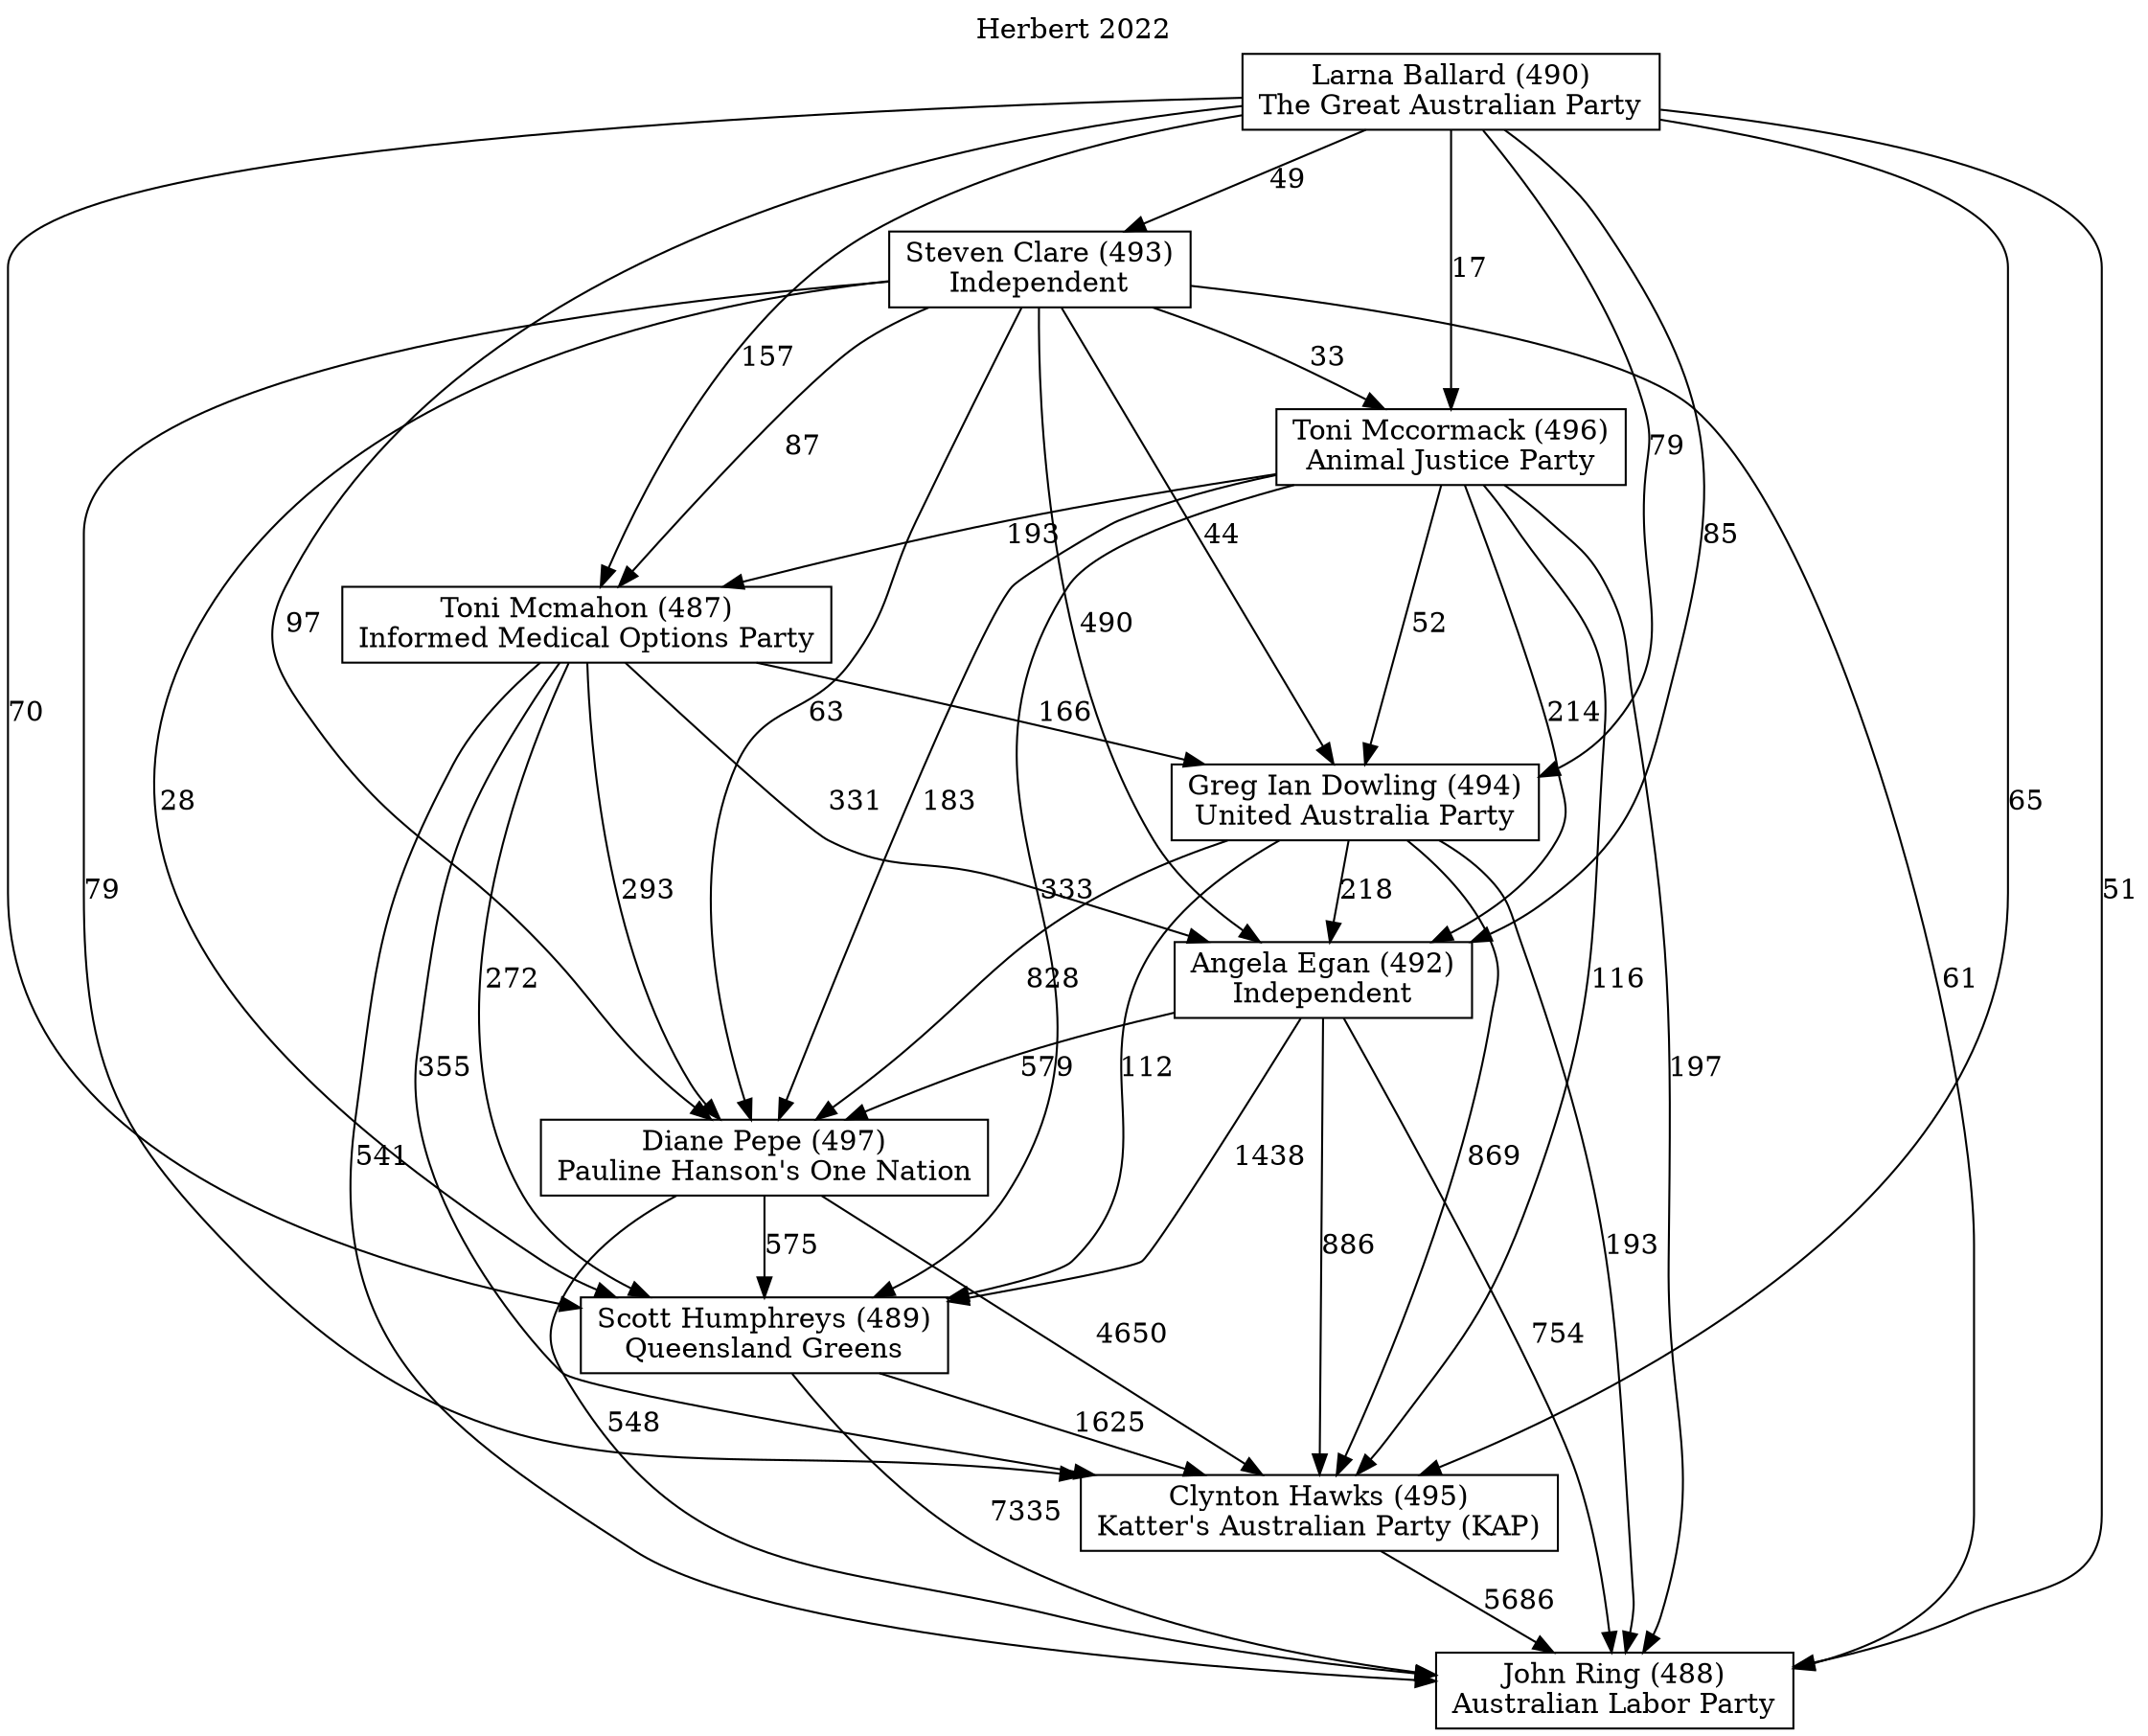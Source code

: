 // House preference flow
digraph "John Ring (488)_Herbert_2022" {
	graph [label="Herbert 2022" labelloc=t mclimit=10]
	node [shape=box]
	"Angela Egan (492)" [label="Angela Egan (492)
Independent"]
	"Toni Mcmahon (487)" [label="Toni Mcmahon (487)
Informed Medical Options Party"]
	"Scott Humphreys (489)" [label="Scott Humphreys (489)
Queensland Greens"]
	"Steven Clare (493)" [label="Steven Clare (493)
Independent"]
	"Diane Pepe (497)" [label="Diane Pepe (497)
Pauline Hanson's One Nation"]
	"Larna Ballard (490)" [label="Larna Ballard (490)
The Great Australian Party"]
	"John Ring (488)" [label="John Ring (488)
Australian Labor Party"]
	"Clynton Hawks (495)" [label="Clynton Hawks (495)
Katter's Australian Party (KAP)"]
	"Toni Mccormack (496)" [label="Toni Mccormack (496)
Animal Justice Party"]
	"Greg Ian Dowling (494)" [label="Greg Ian Dowling (494)
United Australia Party"]
	"Toni Mcmahon (487)" -> "Diane Pepe (497)" [label=293]
	"Toni Mccormack (496)" -> "John Ring (488)" [label=197]
	"Toni Mcmahon (487)" -> "Clynton Hawks (495)" [label=355]
	"Toni Mccormack (496)" -> "Scott Humphreys (489)" [label=333]
	"Steven Clare (493)" -> "Greg Ian Dowling (494)" [label=44]
	"Steven Clare (493)" -> "Scott Humphreys (489)" [label=28]
	"Angela Egan (492)" -> "Clynton Hawks (495)" [label=886]
	"Scott Humphreys (489)" -> "John Ring (488)" [label=7335]
	"Toni Mcmahon (487)" -> "Scott Humphreys (489)" [label=272]
	"Steven Clare (493)" -> "Angela Egan (492)" [label=490]
	"Diane Pepe (497)" -> "Clynton Hawks (495)" [label=4650]
	"Clynton Hawks (495)" -> "John Ring (488)" [label=5686]
	"Steven Clare (493)" -> "John Ring (488)" [label=61]
	"Toni Mccormack (496)" -> "Toni Mcmahon (487)" [label=193]
	"Toni Mcmahon (487)" -> "Angela Egan (492)" [label=331]
	"Greg Ian Dowling (494)" -> "John Ring (488)" [label=193]
	"Larna Ballard (490)" -> "Toni Mcmahon (487)" [label=157]
	"Greg Ian Dowling (494)" -> "Angela Egan (492)" [label=218]
	"Larna Ballard (490)" -> "Clynton Hawks (495)" [label=65]
	"Toni Mccormack (496)" -> "Clynton Hawks (495)" [label=116]
	"Greg Ian Dowling (494)" -> "Clynton Hawks (495)" [label=869]
	"Scott Humphreys (489)" -> "Clynton Hawks (495)" [label=1625]
	"Larna Ballard (490)" -> "Toni Mccormack (496)" [label=17]
	"Larna Ballard (490)" -> "Angela Egan (492)" [label=85]
	"Toni Mcmahon (487)" -> "John Ring (488)" [label=541]
	"Steven Clare (493)" -> "Toni Mccormack (496)" [label=33]
	"Angela Egan (492)" -> "Diane Pepe (497)" [label=579]
	"Larna Ballard (490)" -> "Greg Ian Dowling (494)" [label=79]
	"Larna Ballard (490)" -> "Scott Humphreys (489)" [label=70]
	"Larna Ballard (490)" -> "John Ring (488)" [label=51]
	"Steven Clare (493)" -> "Toni Mcmahon (487)" [label=87]
	"Angela Egan (492)" -> "Scott Humphreys (489)" [label=1438]
	"Toni Mccormack (496)" -> "Diane Pepe (497)" [label=183]
	"Greg Ian Dowling (494)" -> "Scott Humphreys (489)" [label=112]
	"Steven Clare (493)" -> "Clynton Hawks (495)" [label=79]
	"Angela Egan (492)" -> "John Ring (488)" [label=754]
	"Diane Pepe (497)" -> "Scott Humphreys (489)" [label=575]
	"Greg Ian Dowling (494)" -> "Diane Pepe (497)" [label=828]
	"Larna Ballard (490)" -> "Steven Clare (493)" [label=49]
	"Diane Pepe (497)" -> "John Ring (488)" [label=548]
	"Toni Mcmahon (487)" -> "Greg Ian Dowling (494)" [label=166]
	"Toni Mccormack (496)" -> "Greg Ian Dowling (494)" [label=52]
	"Steven Clare (493)" -> "Diane Pepe (497)" [label=63]
	"Toni Mccormack (496)" -> "Angela Egan (492)" [label=214]
	"Larna Ballard (490)" -> "Diane Pepe (497)" [label=97]
}
